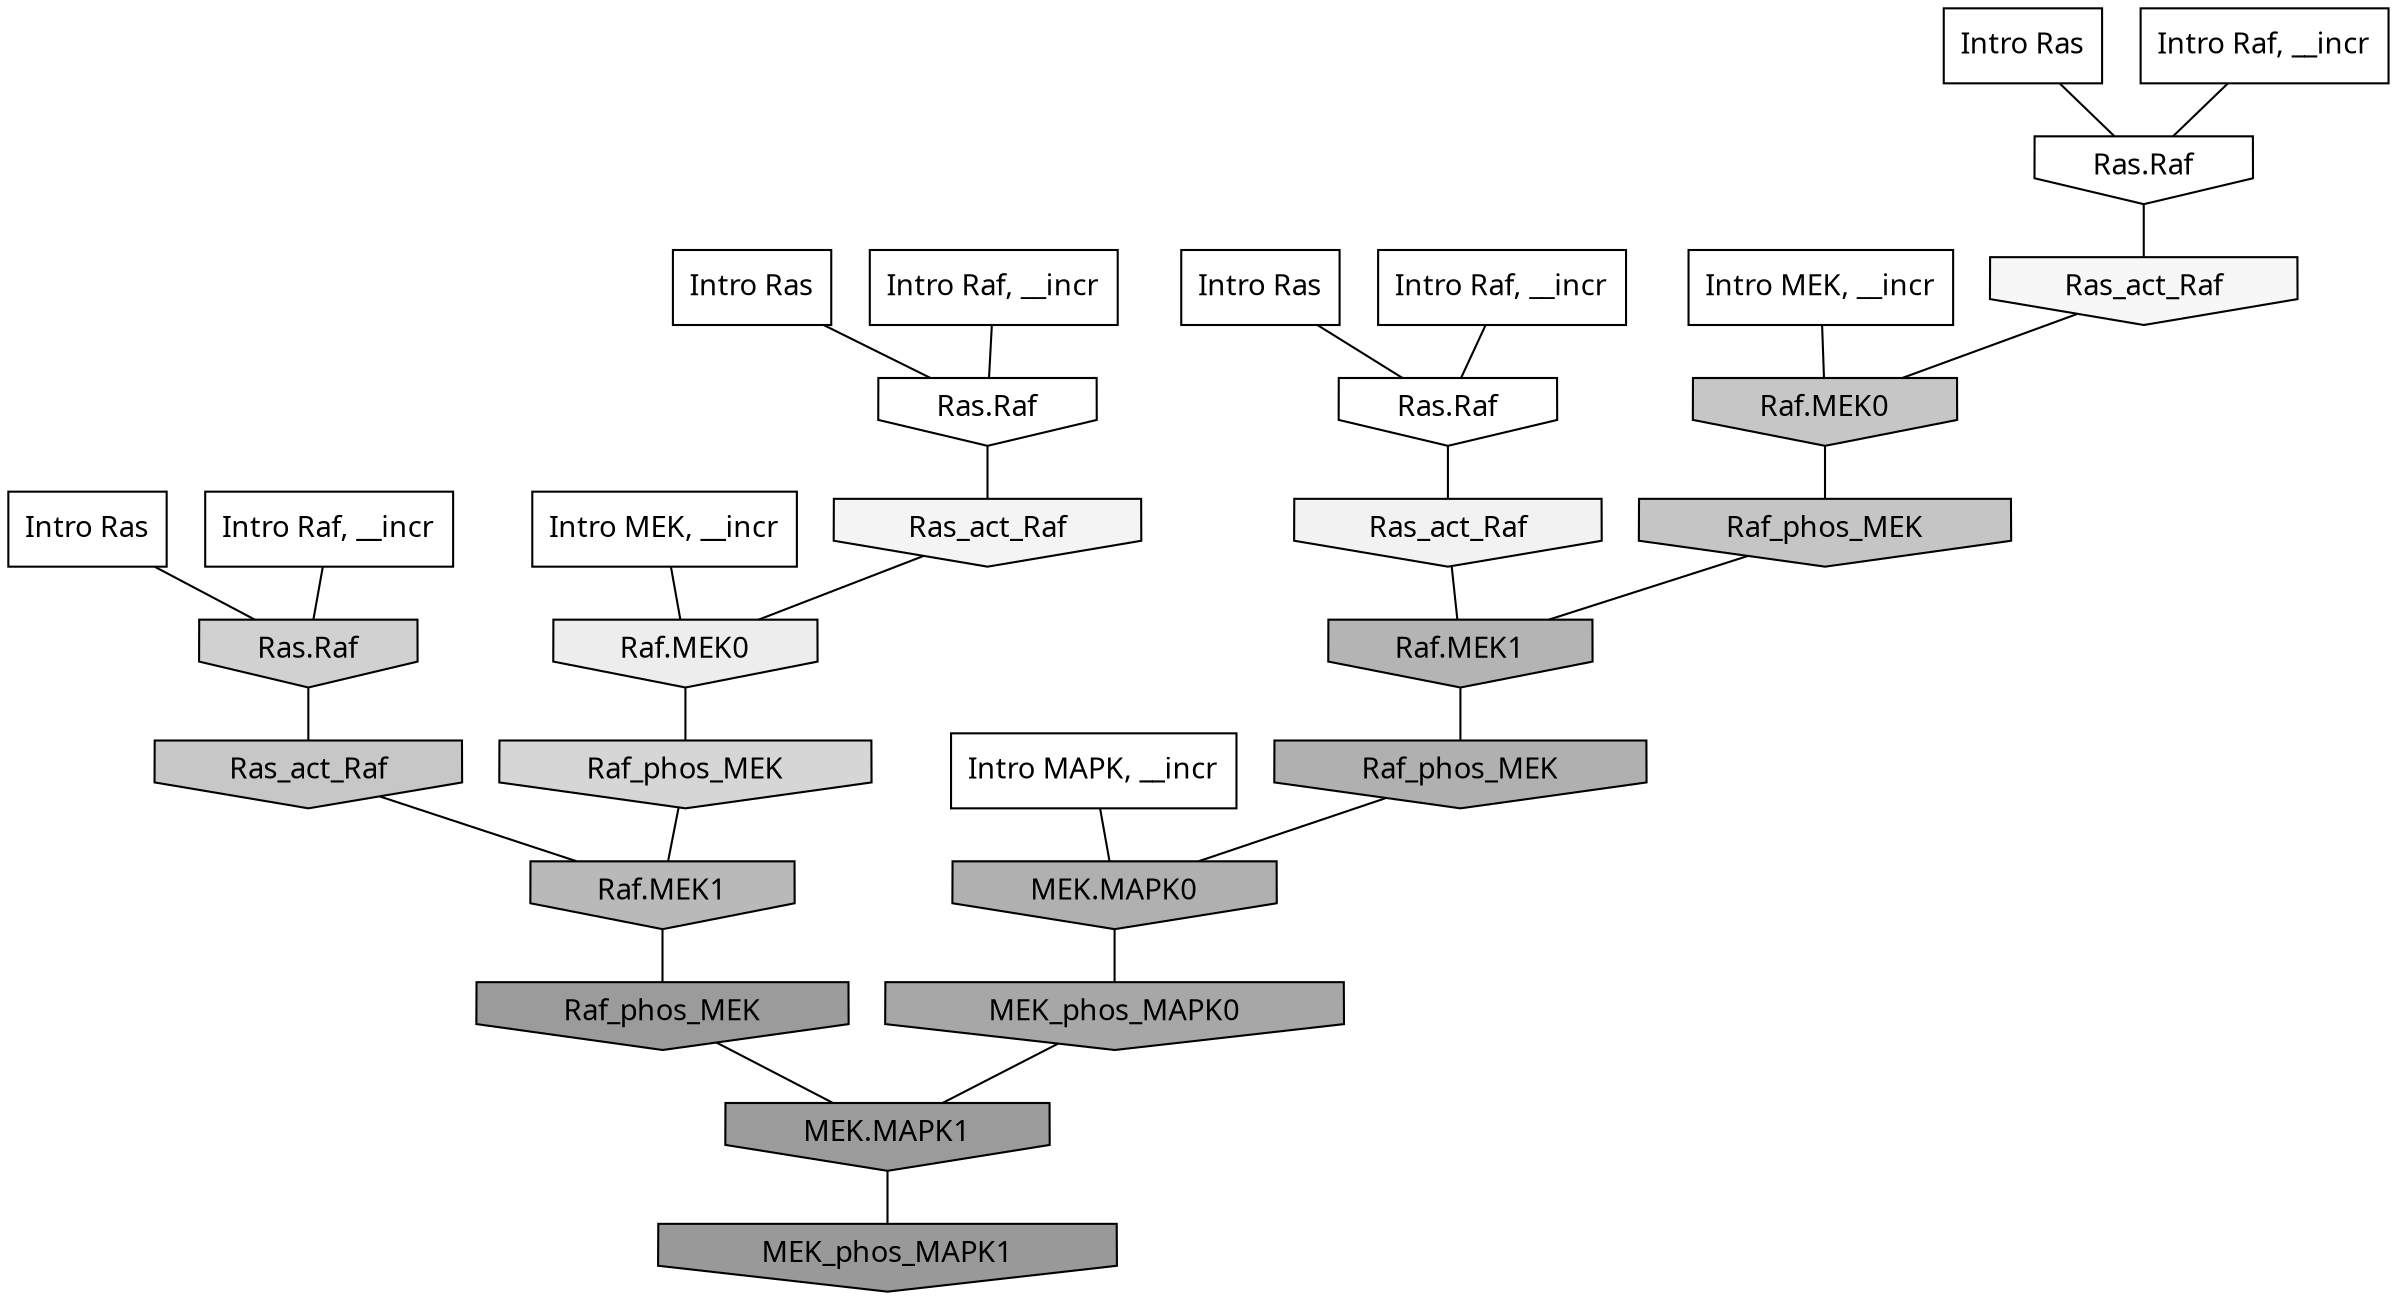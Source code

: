 digraph G{
  rankdir="TB";
  ranksep=0.30;
  node [fontname="CMU Serif"];
  edge [fontname="CMU Serif"];
  
  3 [label="Intro Ras", shape=rectangle, style=filled, fillcolor="0.000 0.000 1.000"]
  
  49 [label="Intro Ras", shape=rectangle, style=filled, fillcolor="0.000 0.000 1.000"]
  
  62 [label="Intro Ras", shape=rectangle, style=filled, fillcolor="0.000 0.000 1.000"]
  
  84 [label="Intro Ras", shape=rectangle, style=filled, fillcolor="0.000 0.000 1.000"]
  
  364 [label="Intro Raf, __incr", shape=rectangle, style=filled, fillcolor="0.000 0.000 1.000"]
  
  495 [label="Intro Raf, __incr", shape=rectangle, style=filled, fillcolor="0.000 0.000 1.000"]
  
  677 [label="Intro Raf, __incr", shape=rectangle, style=filled, fillcolor="0.000 0.000 1.000"]
  
  938 [label="Intro Raf, __incr", shape=rectangle, style=filled, fillcolor="0.000 0.000 1.000"]
  
  1972 [label="Intro MEK, __incr", shape=rectangle, style=filled, fillcolor="0.000 0.000 1.000"]
  
  2091 [label="Intro MEK, __incr", shape=rectangle, style=filled, fillcolor="0.000 0.000 1.000"]
  
  2987 [label="Intro MAPK, __incr", shape=rectangle, style=filled, fillcolor="0.000 0.000 1.000"]
  
  3203 [label="Ras.Raf", shape=invhouse, style=filled, fillcolor="0.000 0.000 1.000"]
  
  3245 [label="Ras.Raf", shape=invhouse, style=filled, fillcolor="0.000 0.000 1.000"]
  
  3267 [label="Ras.Raf", shape=invhouse, style=filled, fillcolor="0.000 0.000 1.000"]
  
  3472 [label="Ras_act_Raf", shape=invhouse, style=filled, fillcolor="0.000 0.000 0.967"]
  
  3524 [label="Ras_act_Raf", shape=invhouse, style=filled, fillcolor="0.000 0.000 0.956"]
  
  3589 [label="Ras_act_Raf", shape=invhouse, style=filled, fillcolor="0.000 0.000 0.947"]
  
  3737 [label="Raf.MEK0", shape=invhouse, style=filled, fillcolor="0.000 0.000 0.927"]
  
  4774 [label="Raf_phos_MEK", shape=invhouse, style=filled, fillcolor="0.000 0.000 0.838"]
  
  5023 [label="Ras.Raf", shape=invhouse, style=filled, fillcolor="0.000 0.000 0.818"]
  
  5531 [label="Ras_act_Raf", shape=invhouse, style=filled, fillcolor="0.000 0.000 0.780"]
  
  5556 [label="Raf.MEK0", shape=invhouse, style=filled, fillcolor="0.000 0.000 0.777"]
  
  5611 [label="Raf_phos_MEK", shape=invhouse, style=filled, fillcolor="0.000 0.000 0.773"]
  
  6394 [label="Raf.MEK1", shape=invhouse, style=filled, fillcolor="0.000 0.000 0.724"]
  
  6791 [label="Raf.MEK1", shape=invhouse, style=filled, fillcolor="0.000 0.000 0.704"]
  
  7126 [label="Raf_phos_MEK", shape=invhouse, style=filled, fillcolor="0.000 0.000 0.689"]
  
  7130 [label="MEK.MAPK0", shape=invhouse, style=filled, fillcolor="0.000 0.000 0.689"]
  
  7983 [label="MEK_phos_MAPK0", shape=invhouse, style=filled, fillcolor="0.000 0.000 0.653"]
  
  9225 [label="Raf_phos_MEK", shape=invhouse, style=filled, fillcolor="0.000 0.000 0.607"]
  
  9227 [label="MEK.MAPK1", shape=invhouse, style=filled, fillcolor="0.000 0.000 0.607"]
  
  9479 [label="MEK_phos_MAPK1", shape=invhouse, style=filled, fillcolor="0.000 0.000 0.600"]
  
  
  9227 -> 9479 [dir=none, color="0.000 0.000 0.000"] 
  9225 -> 9227 [dir=none, color="0.000 0.000 0.000"] 
  7983 -> 9227 [dir=none, color="0.000 0.000 0.000"] 
  7130 -> 7983 [dir=none, color="0.000 0.000 0.000"] 
  7126 -> 7130 [dir=none, color="0.000 0.000 0.000"] 
  6791 -> 7126 [dir=none, color="0.000 0.000 0.000"] 
  6394 -> 9225 [dir=none, color="0.000 0.000 0.000"] 
  5611 -> 6791 [dir=none, color="0.000 0.000 0.000"] 
  5556 -> 5611 [dir=none, color="0.000 0.000 0.000"] 
  5531 -> 6394 [dir=none, color="0.000 0.000 0.000"] 
  5023 -> 5531 [dir=none, color="0.000 0.000 0.000"] 
  4774 -> 6394 [dir=none, color="0.000 0.000 0.000"] 
  3737 -> 4774 [dir=none, color="0.000 0.000 0.000"] 
  3589 -> 6791 [dir=none, color="0.000 0.000 0.000"] 
  3524 -> 3737 [dir=none, color="0.000 0.000 0.000"] 
  3472 -> 5556 [dir=none, color="0.000 0.000 0.000"] 
  3267 -> 3472 [dir=none, color="0.000 0.000 0.000"] 
  3245 -> 3524 [dir=none, color="0.000 0.000 0.000"] 
  3203 -> 3589 [dir=none, color="0.000 0.000 0.000"] 
  2987 -> 7130 [dir=none, color="0.000 0.000 0.000"] 
  2091 -> 3737 [dir=none, color="0.000 0.000 0.000"] 
  1972 -> 5556 [dir=none, color="0.000 0.000 0.000"] 
  938 -> 3267 [dir=none, color="0.000 0.000 0.000"] 
  677 -> 3203 [dir=none, color="0.000 0.000 0.000"] 
  495 -> 3245 [dir=none, color="0.000 0.000 0.000"] 
  364 -> 5023 [dir=none, color="0.000 0.000 0.000"] 
  84 -> 3203 [dir=none, color="0.000 0.000 0.000"] 
  62 -> 3245 [dir=none, color="0.000 0.000 0.000"] 
  49 -> 3267 [dir=none, color="0.000 0.000 0.000"] 
  3 -> 5023 [dir=none, color="0.000 0.000 0.000"] 
  
  }
